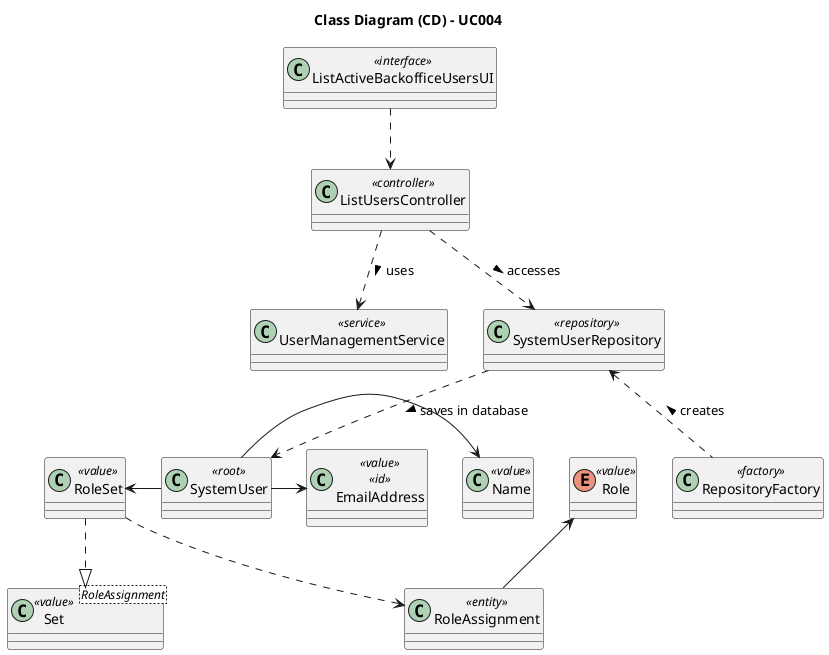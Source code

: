 @startuml
skinparam packageStyle rectangle
skinparam shadowing false

skinparam classAttributeIconSize 0

title Class Diagram (CD) - UC004

class ListActiveBackofficeUsersUI <<interface>>

class ListUsersController <<controller>>

class UserManagementService <<service>>

class SystemUserRepository <<repository>>

class RepositoryFactory <<factory>>

class EmailAddress <<value>> <<id>>

class SystemUser <<root>>

class Name <<value>>

class RoleSet <<value>>

class RoleAssignment <<entity>>

enum Role <<value>>

class RoleSet <<value>>

class Set<RoleAssignment> <<value>>

ListActiveBackofficeUsersUI ..> ListUsersController

ListUsersController ..> UserManagementService : uses >
ListUsersController ..> SystemUserRepository : accesses >

SystemUserRepository <.. RepositoryFactory : creates <
SystemUserRepository ..> SystemUser : saves in database >

SystemUser -> Name
SystemUser -> EmailAddress
SystemUser -left-> RoleSet
RoleSet ..|> Set
RoleSet .down.> RoleAssignment
Role <-down- RoleAssignment

@enduml